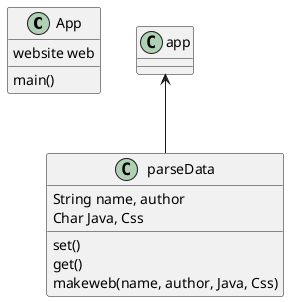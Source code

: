 @startuml

class App {
    main()
    website web
}

class parseData {
    String name, author
    Char Java, Css
    set()
    get()
    makeweb(name, author, Java, Css)
}
app <-- parseData
@enduml